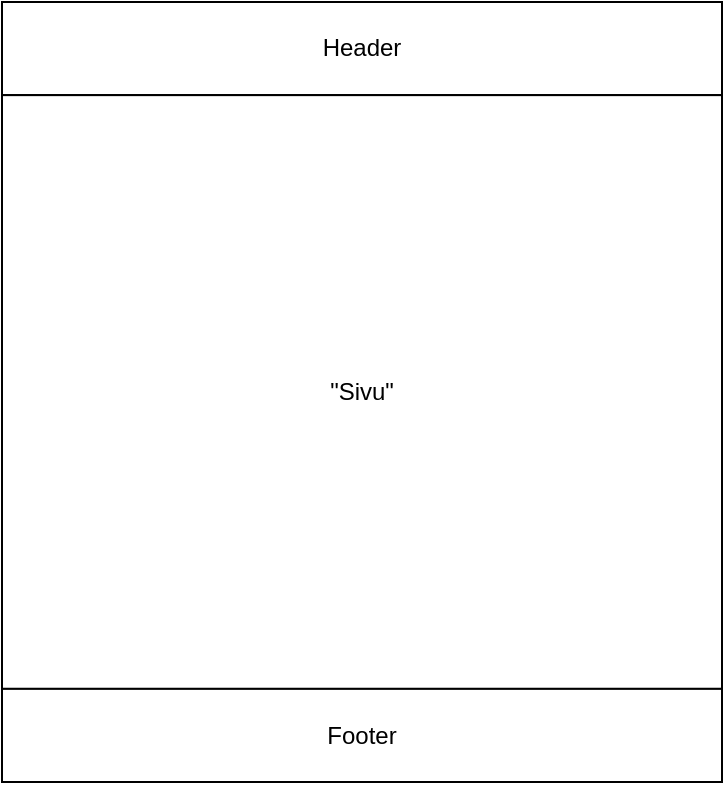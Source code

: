<mxfile version="14.5.6" type="device"><diagram id="GSo7wgisCLfVifMqQP_x" name="Page-1"><mxGraphModel dx="1422" dy="794" grid="1" gridSize="10" guides="1" tooltips="1" connect="1" arrows="1" fold="1" page="1" pageScale="1" pageWidth="1920" pageHeight="1200" math="0" shadow="0"><root><mxCell id="0"/><mxCell id="1" parent="0"/><mxCell id="EfvbMc0IQwktUFcZULP9-4" value="" style="group" vertex="1" connectable="0" parent="1"><mxGeometry x="440" y="140" width="360" height="390" as="geometry"/></mxCell><mxCell id="EfvbMc0IQwktUFcZULP9-1" value="Header" style="rounded=0;whiteSpace=wrap;html=1;" vertex="1" parent="EfvbMc0IQwktUFcZULP9-4"><mxGeometry width="360" height="46.567" as="geometry"/></mxCell><mxCell id="EfvbMc0IQwktUFcZULP9-2" value="&quot;Sivu&quot;" style="rounded=0;whiteSpace=wrap;html=1;" vertex="1" parent="EfvbMc0IQwktUFcZULP9-4"><mxGeometry y="46.567" width="360" height="296.866" as="geometry"/></mxCell><mxCell id="EfvbMc0IQwktUFcZULP9-3" value="Footer" style="rounded=0;whiteSpace=wrap;html=1;" vertex="1" parent="EfvbMc0IQwktUFcZULP9-4"><mxGeometry y="343.433" width="360" height="46.567" as="geometry"/></mxCell></root></mxGraphModel></diagram></mxfile>